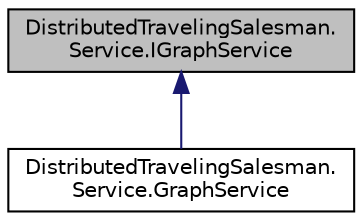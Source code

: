 digraph "DistributedTravelingSalesman.Service.IGraphService"
{
 // INTERACTIVE_SVG=YES
 // LATEX_PDF_SIZE
  edge [fontname="Helvetica",fontsize="10",labelfontname="Helvetica",labelfontsize="10"];
  node [fontname="Helvetica",fontsize="10",shape=record];
  Node1 [label="DistributedTravelingSalesman.\lService.IGraphService",height=0.2,width=0.4,color="black", fillcolor="grey75", style="filled", fontcolor="black",tooltip=" "];
  Node1 -> Node2 [dir="back",color="midnightblue",fontsize="10",style="solid",fontname="Helvetica"];
  Node2 [label="DistributedTravelingSalesman.\lService.GraphService",height=0.2,width=0.4,color="black", fillcolor="white", style="filled",URL="$class_distributed_traveling_salesman_1_1_service_1_1_graph_service.html",tooltip=" "];
}
